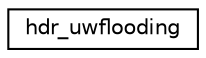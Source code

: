 digraph "Graphical Class Hierarchy"
{
 // LATEX_PDF_SIZE
  edge [fontname="Helvetica",fontsize="10",labelfontname="Helvetica",labelfontsize="10"];
  node [fontname="Helvetica",fontsize="10",shape=record];
  rankdir="LR";
  Node0 [label="hdr_uwflooding",height=0.2,width=0.4,color="black", fillcolor="white", style="filled",URL="$structhdr__uwflooding.html",tooltip="hdr_uwflooding describes packets used by UWFLOODING."];
}
